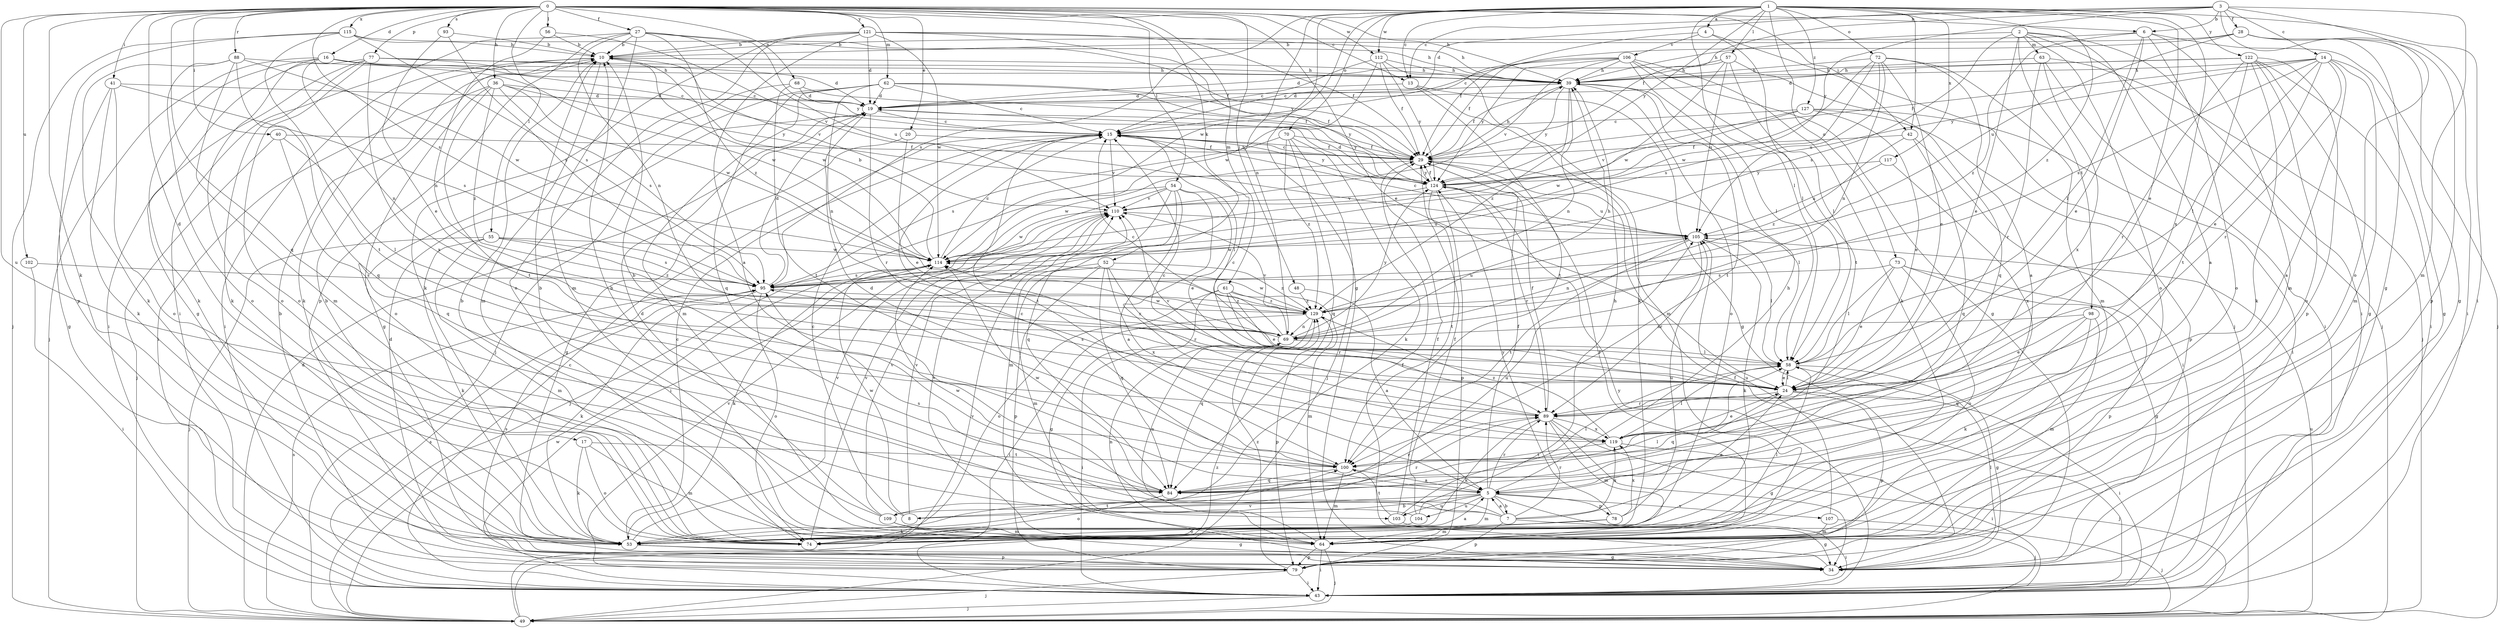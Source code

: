 strict digraph  {
0;
1;
2;
3;
4;
5;
6;
7;
8;
10;
13;
14;
15;
16;
17;
19;
20;
24;
27;
28;
29;
34;
36;
39;
40;
41;
42;
43;
48;
49;
52;
53;
54;
55;
56;
57;
58;
61;
62;
63;
64;
68;
69;
70;
72;
73;
74;
77;
78;
79;
84;
88;
89;
93;
95;
98;
100;
102;
103;
104;
105;
106;
107;
109;
110;
112;
114;
115;
117;
119;
121;
122;
124;
127;
129;
0 -> 6  [label=b];
0 -> 13  [label=c];
0 -> 16  [label=d];
0 -> 17  [label=d];
0 -> 20  [label=e];
0 -> 24  [label=e];
0 -> 27  [label=f];
0 -> 36  [label=h];
0 -> 39  [label=h];
0 -> 40  [label=i];
0 -> 41  [label=i];
0 -> 42  [label=i];
0 -> 48  [label=j];
0 -> 52  [label=k];
0 -> 53  [label=k];
0 -> 54  [label=l];
0 -> 55  [label=l];
0 -> 56  [label=l];
0 -> 61  [label=m];
0 -> 62  [label=m];
0 -> 68  [label=n];
0 -> 77  [label=p];
0 -> 84  [label=q];
0 -> 88  [label=r];
0 -> 93  [label=s];
0 -> 95  [label=s];
0 -> 102  [label=u];
0 -> 103  [label=u];
0 -> 112  [label=w];
0 -> 115  [label=x];
0 -> 121  [label=y];
1 -> 4  [label=a];
1 -> 13  [label=c];
1 -> 24  [label=e];
1 -> 34  [label=g];
1 -> 42  [label=i];
1 -> 43  [label=i];
1 -> 57  [label=l];
1 -> 58  [label=l];
1 -> 69  [label=n];
1 -> 70  [label=o];
1 -> 72  [label=o];
1 -> 73  [label=o];
1 -> 95  [label=s];
1 -> 112  [label=w];
1 -> 114  [label=w];
1 -> 117  [label=x];
1 -> 119  [label=x];
1 -> 122  [label=y];
1 -> 124  [label=y];
1 -> 127  [label=z];
1 -> 129  [label=z];
2 -> 5  [label=a];
2 -> 24  [label=e];
2 -> 39  [label=h];
2 -> 43  [label=i];
2 -> 49  [label=j];
2 -> 63  [label=m];
2 -> 74  [label=o];
2 -> 95  [label=s];
2 -> 98  [label=t];
3 -> 6  [label=b];
3 -> 13  [label=c];
3 -> 14  [label=c];
3 -> 19  [label=d];
3 -> 28  [label=f];
3 -> 29  [label=f];
3 -> 34  [label=g];
3 -> 64  [label=m];
3 -> 74  [label=o];
3 -> 124  [label=y];
4 -> 29  [label=f];
4 -> 49  [label=j];
4 -> 58  [label=l];
4 -> 106  [label=v];
5 -> 7  [label=b];
5 -> 8  [label=b];
5 -> 15  [label=c];
5 -> 29  [label=f];
5 -> 39  [label=h];
5 -> 49  [label=j];
5 -> 64  [label=m];
5 -> 78  [label=p];
5 -> 89  [label=r];
5 -> 103  [label=u];
5 -> 104  [label=u];
5 -> 107  [label=v];
5 -> 109  [label=v];
6 -> 10  [label=b];
6 -> 24  [label=e];
6 -> 49  [label=j];
6 -> 58  [label=l];
6 -> 64  [label=m];
6 -> 74  [label=o];
6 -> 129  [label=z];
7 -> 5  [label=a];
7 -> 10  [label=b];
7 -> 24  [label=e];
7 -> 43  [label=i];
7 -> 79  [label=p];
7 -> 89  [label=r];
7 -> 95  [label=s];
7 -> 114  [label=w];
7 -> 119  [label=x];
8 -> 15  [label=c];
8 -> 89  [label=r];
8 -> 110  [label=v];
8 -> 114  [label=w];
10 -> 39  [label=h];
10 -> 43  [label=i];
10 -> 53  [label=k];
10 -> 64  [label=m];
10 -> 110  [label=v];
10 -> 114  [label=w];
13 -> 19  [label=d];
13 -> 34  [label=g];
13 -> 64  [label=m];
13 -> 100  [label=t];
14 -> 5  [label=a];
14 -> 24  [label=e];
14 -> 29  [label=f];
14 -> 34  [label=g];
14 -> 39  [label=h];
14 -> 58  [label=l];
14 -> 64  [label=m];
14 -> 89  [label=r];
14 -> 95  [label=s];
14 -> 124  [label=y];
15 -> 29  [label=f];
15 -> 58  [label=l];
15 -> 100  [label=t];
15 -> 110  [label=v];
15 -> 124  [label=y];
16 -> 15  [label=c];
16 -> 39  [label=h];
16 -> 49  [label=j];
16 -> 53  [label=k];
16 -> 69  [label=n];
16 -> 74  [label=o];
16 -> 114  [label=w];
17 -> 53  [label=k];
17 -> 64  [label=m];
17 -> 74  [label=o];
17 -> 100  [label=t];
19 -> 15  [label=c];
19 -> 89  [label=r];
19 -> 124  [label=y];
20 -> 24  [label=e];
20 -> 29  [label=f];
20 -> 34  [label=g];
24 -> 15  [label=c];
24 -> 43  [label=i];
24 -> 58  [label=l];
24 -> 79  [label=p];
24 -> 84  [label=q];
24 -> 89  [label=r];
24 -> 95  [label=s];
24 -> 110  [label=v];
27 -> 10  [label=b];
27 -> 29  [label=f];
27 -> 43  [label=i];
27 -> 64  [label=m];
27 -> 69  [label=n];
27 -> 79  [label=p];
27 -> 105  [label=u];
27 -> 124  [label=y];
27 -> 129  [label=z];
28 -> 10  [label=b];
28 -> 15  [label=c];
28 -> 34  [label=g];
28 -> 43  [label=i];
28 -> 79  [label=p];
28 -> 105  [label=u];
29 -> 15  [label=c];
29 -> 39  [label=h];
29 -> 58  [label=l];
29 -> 114  [label=w];
29 -> 124  [label=y];
34 -> 29  [label=f];
34 -> 58  [label=l];
34 -> 95  [label=s];
36 -> 19  [label=d];
36 -> 43  [label=i];
36 -> 74  [label=o];
36 -> 95  [label=s];
36 -> 100  [label=t];
36 -> 114  [label=w];
36 -> 124  [label=y];
36 -> 129  [label=z];
39 -> 19  [label=d];
39 -> 29  [label=f];
39 -> 69  [label=n];
39 -> 74  [label=o];
39 -> 100  [label=t];
39 -> 124  [label=y];
39 -> 129  [label=z];
40 -> 29  [label=f];
40 -> 49  [label=j];
40 -> 58  [label=l];
40 -> 84  [label=q];
41 -> 19  [label=d];
41 -> 34  [label=g];
41 -> 53  [label=k];
41 -> 74  [label=o];
41 -> 95  [label=s];
42 -> 29  [label=f];
42 -> 43  [label=i];
42 -> 84  [label=q];
42 -> 129  [label=z];
43 -> 15  [label=c];
43 -> 29  [label=f];
43 -> 49  [label=j];
43 -> 95  [label=s];
43 -> 110  [label=v];
43 -> 124  [label=y];
48 -> 5  [label=a];
48 -> 129  [label=z];
49 -> 19  [label=d];
49 -> 95  [label=s];
49 -> 105  [label=u];
49 -> 110  [label=v];
49 -> 114  [label=w];
49 -> 129  [label=z];
52 -> 64  [label=m];
52 -> 79  [label=p];
52 -> 84  [label=q];
52 -> 89  [label=r];
52 -> 95  [label=s];
52 -> 119  [label=x];
52 -> 129  [label=z];
53 -> 5  [label=a];
53 -> 10  [label=b];
53 -> 15  [label=c];
53 -> 34  [label=g];
53 -> 79  [label=p];
53 -> 100  [label=t];
53 -> 110  [label=v];
54 -> 5  [label=a];
54 -> 24  [label=e];
54 -> 43  [label=i];
54 -> 49  [label=j];
54 -> 64  [label=m];
54 -> 84  [label=q];
54 -> 110  [label=v];
54 -> 119  [label=x];
55 -> 49  [label=j];
55 -> 53  [label=k];
55 -> 64  [label=m];
55 -> 95  [label=s];
55 -> 114  [label=w];
55 -> 129  [label=z];
56 -> 10  [label=b];
56 -> 69  [label=n];
56 -> 110  [label=v];
57 -> 19  [label=d];
57 -> 39  [label=h];
57 -> 58  [label=l];
57 -> 84  [label=q];
57 -> 105  [label=u];
57 -> 114  [label=w];
58 -> 24  [label=e];
58 -> 34  [label=g];
61 -> 24  [label=e];
61 -> 34  [label=g];
61 -> 64  [label=m];
61 -> 74  [label=o];
61 -> 89  [label=r];
61 -> 129  [label=z];
62 -> 15  [label=c];
62 -> 19  [label=d];
62 -> 29  [label=f];
62 -> 49  [label=j];
62 -> 64  [label=m];
62 -> 69  [label=n];
62 -> 84  [label=q];
62 -> 124  [label=y];
63 -> 39  [label=h];
63 -> 43  [label=i];
63 -> 49  [label=j];
63 -> 89  [label=r];
63 -> 119  [label=x];
64 -> 29  [label=f];
64 -> 43  [label=i];
64 -> 49  [label=j];
64 -> 69  [label=n];
64 -> 79  [label=p];
64 -> 110  [label=v];
68 -> 19  [label=d];
68 -> 29  [label=f];
68 -> 34  [label=g];
68 -> 100  [label=t];
69 -> 15  [label=c];
69 -> 39  [label=h];
69 -> 43  [label=i];
69 -> 58  [label=l];
69 -> 110  [label=v];
69 -> 114  [label=w];
69 -> 124  [label=y];
70 -> 29  [label=f];
70 -> 49  [label=j];
70 -> 53  [label=k];
70 -> 84  [label=q];
70 -> 95  [label=s];
70 -> 129  [label=z];
72 -> 5  [label=a];
72 -> 24  [label=e];
72 -> 39  [label=h];
72 -> 64  [label=m];
72 -> 69  [label=n];
72 -> 95  [label=s];
72 -> 105  [label=u];
72 -> 114  [label=w];
73 -> 24  [label=e];
73 -> 34  [label=g];
73 -> 58  [label=l];
73 -> 74  [label=o];
73 -> 79  [label=p];
73 -> 95  [label=s];
74 -> 10  [label=b];
74 -> 58  [label=l];
74 -> 110  [label=v];
77 -> 15  [label=c];
77 -> 19  [label=d];
77 -> 34  [label=g];
77 -> 39  [label=h];
77 -> 43  [label=i];
77 -> 53  [label=k];
77 -> 74  [label=o];
77 -> 119  [label=x];
78 -> 64  [label=m];
78 -> 74  [label=o];
78 -> 105  [label=u];
78 -> 119  [label=x];
78 -> 124  [label=y];
79 -> 10  [label=b];
79 -> 19  [label=d];
79 -> 43  [label=i];
79 -> 49  [label=j];
79 -> 129  [label=z];
84 -> 10  [label=b];
84 -> 58  [label=l];
84 -> 74  [label=o];
84 -> 89  [label=r];
84 -> 114  [label=w];
88 -> 39  [label=h];
88 -> 53  [label=k];
88 -> 64  [label=m];
88 -> 74  [label=o];
88 -> 84  [label=q];
88 -> 114  [label=w];
89 -> 15  [label=c];
89 -> 29  [label=f];
89 -> 34  [label=g];
89 -> 49  [label=j];
89 -> 53  [label=k];
89 -> 64  [label=m];
89 -> 119  [label=x];
93 -> 10  [label=b];
93 -> 24  [label=e];
93 -> 95  [label=s];
95 -> 19  [label=d];
95 -> 53  [label=k];
95 -> 74  [label=o];
95 -> 129  [label=z];
98 -> 24  [label=e];
98 -> 53  [label=k];
98 -> 64  [label=m];
98 -> 69  [label=n];
98 -> 84  [label=q];
100 -> 5  [label=a];
100 -> 19  [label=d];
100 -> 64  [label=m];
100 -> 84  [label=q];
102 -> 43  [label=i];
102 -> 95  [label=s];
103 -> 29  [label=f];
103 -> 34  [label=g];
103 -> 58  [label=l];
103 -> 100  [label=t];
104 -> 29  [label=f];
104 -> 39  [label=h];
104 -> 53  [label=k];
104 -> 69  [label=n];
105 -> 15  [label=c];
105 -> 53  [label=k];
105 -> 58  [label=l];
105 -> 69  [label=n];
105 -> 89  [label=r];
105 -> 100  [label=t];
105 -> 114  [label=w];
106 -> 15  [label=c];
106 -> 29  [label=f];
106 -> 34  [label=g];
106 -> 39  [label=h];
106 -> 53  [label=k];
106 -> 58  [label=l];
106 -> 100  [label=t];
106 -> 110  [label=v];
106 -> 124  [label=y];
107 -> 49  [label=j];
107 -> 64  [label=m];
107 -> 105  [label=u];
109 -> 10  [label=b];
109 -> 19  [label=d];
109 -> 34  [label=g];
109 -> 64  [label=m];
109 -> 105  [label=u];
109 -> 110  [label=v];
110 -> 105  [label=u];
110 -> 114  [label=w];
112 -> 15  [label=c];
112 -> 29  [label=f];
112 -> 39  [label=h];
112 -> 53  [label=k];
112 -> 114  [label=w];
112 -> 124  [label=y];
114 -> 10  [label=b];
114 -> 15  [label=c];
114 -> 53  [label=k];
114 -> 95  [label=s];
115 -> 10  [label=b];
115 -> 39  [label=h];
115 -> 49  [label=j];
115 -> 79  [label=p];
115 -> 95  [label=s];
115 -> 100  [label=t];
117 -> 105  [label=u];
117 -> 119  [label=x];
117 -> 124  [label=y];
119 -> 24  [label=e];
119 -> 43  [label=i];
119 -> 58  [label=l];
119 -> 100  [label=t];
119 -> 129  [label=z];
121 -> 5  [label=a];
121 -> 10  [label=b];
121 -> 19  [label=d];
121 -> 29  [label=f];
121 -> 39  [label=h];
121 -> 53  [label=k];
121 -> 74  [label=o];
121 -> 114  [label=w];
121 -> 124  [label=y];
122 -> 19  [label=d];
122 -> 34  [label=g];
122 -> 39  [label=h];
122 -> 43  [label=i];
122 -> 53  [label=k];
122 -> 74  [label=o];
122 -> 79  [label=p];
122 -> 89  [label=r];
122 -> 100  [label=t];
124 -> 19  [label=d];
124 -> 29  [label=f];
124 -> 79  [label=p];
124 -> 89  [label=r];
124 -> 100  [label=t];
124 -> 105  [label=u];
124 -> 110  [label=v];
127 -> 15  [label=c];
127 -> 24  [label=e];
127 -> 43  [label=i];
127 -> 79  [label=p];
127 -> 110  [label=v];
127 -> 114  [label=w];
129 -> 43  [label=i];
129 -> 69  [label=n];
129 -> 79  [label=p];
129 -> 84  [label=q];
129 -> 105  [label=u];
129 -> 114  [label=w];
}
